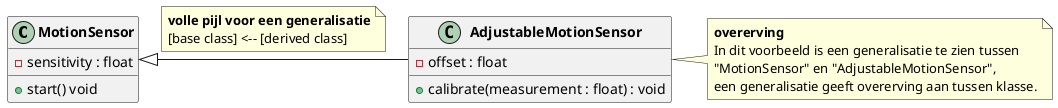 @startuml
'https://plantuml.com/class-diagram

class class1 as "**MotionSensor**"{
    {field} - sensitivity : float
    {method} + start() void
}

class class2 as "**AdjustableMotionSensor**" {
    {field} - offset : float
    {method} + calibrate(measurement : float) : void
}

class2 -left-|> class1
note on link
    **volle pijl voor een generalisatie**
    [base class] <-- [derived class]
end note

note right of class2
    **overerving**
    In dit voorbeeld is een generalisatie te zien tussen
    "MotionSensor" en "AdjustableMotionSensor",
    een generalisatie geeft overerving aan tussen klasse.
end note

@enduml